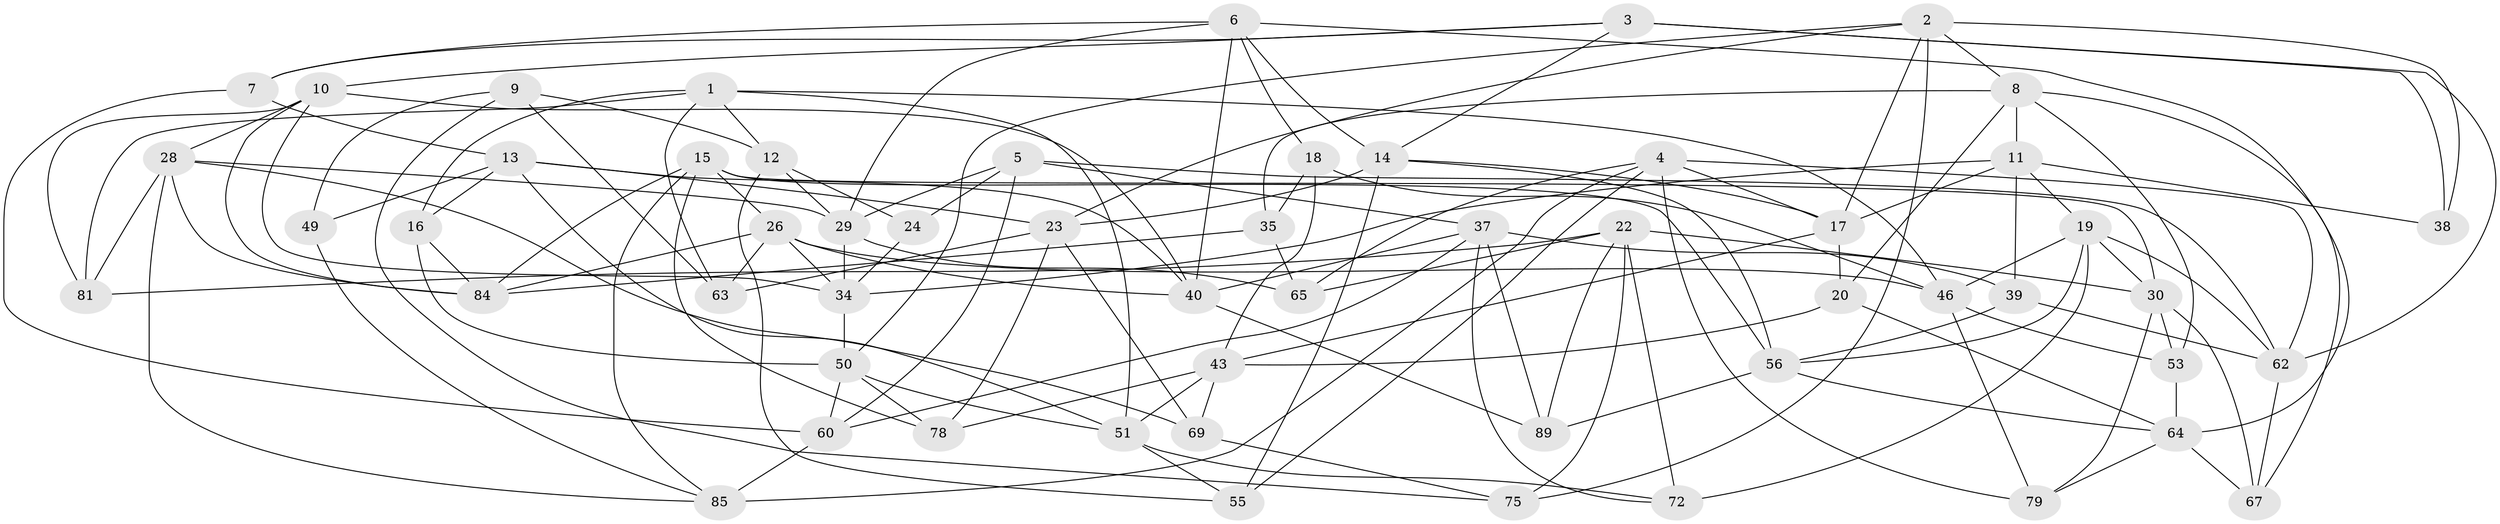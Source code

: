 // Generated by graph-tools (version 1.1) at 2025/52/02/27/25 19:52:28]
// undirected, 56 vertices, 142 edges
graph export_dot {
graph [start="1"]
  node [color=gray90,style=filled];
  1 [super="+90"];
  2 [super="+76"];
  3 [super="+41"];
  4 [super="+33"];
  5 [super="+27"];
  6 [super="+68"];
  7;
  8 [super="+71"];
  9 [super="+31"];
  10 [super="+54"];
  11 [super="+36"];
  12 [super="+21"];
  13 [super="+42"];
  14 [super="+47"];
  15 [super="+66"];
  16;
  17 [super="+77"];
  18;
  19 [super="+32"];
  20;
  22 [super="+61"];
  23 [super="+25"];
  24;
  26 [super="+44"];
  28 [super="+70"];
  29 [super="+59"];
  30 [super="+83"];
  34 [super="+88"];
  35;
  37 [super="+58"];
  38;
  39;
  40 [super="+48"];
  43 [super="+45"];
  46 [super="+57"];
  49;
  50 [super="+91"];
  51 [super="+52"];
  53;
  55;
  56 [super="+73"];
  60 [super="+74"];
  62 [super="+80"];
  63;
  64 [super="+82"];
  65;
  67;
  69;
  72;
  75;
  78;
  79;
  81;
  84 [super="+87"];
  85 [super="+86"];
  89;
  1 -- 46;
  1 -- 16;
  1 -- 81;
  1 -- 51;
  1 -- 63;
  1 -- 12;
  2 -- 38;
  2 -- 50;
  2 -- 23;
  2 -- 8;
  2 -- 17;
  2 -- 75;
  3 -- 10;
  3 -- 38 [weight=2];
  3 -- 62;
  3 -- 14;
  3 -- 7;
  4 -- 65;
  4 -- 55;
  4 -- 62;
  4 -- 79;
  4 -- 17;
  4 -- 85;
  5 -- 24 [weight=2];
  5 -- 62;
  5 -- 29;
  5 -- 60;
  5 -- 37;
  6 -- 29;
  6 -- 14;
  6 -- 40;
  6 -- 18;
  6 -- 7;
  6 -- 64;
  7 -- 13;
  7 -- 60;
  8 -- 67;
  8 -- 20;
  8 -- 11;
  8 -- 35;
  8 -- 53;
  9 -- 75;
  9 -- 12 [weight=2];
  9 -- 49 [weight=2];
  9 -- 63;
  10 -- 84;
  10 -- 40;
  10 -- 81;
  10 -- 34;
  10 -- 28;
  11 -- 17;
  11 -- 38;
  11 -- 19;
  11 -- 39;
  11 -- 34;
  12 -- 29;
  12 -- 24;
  12 -- 55;
  13 -- 40;
  13 -- 16;
  13 -- 49;
  13 -- 51;
  13 -- 23;
  14 -- 56;
  14 -- 17;
  14 -- 55;
  14 -- 23;
  15 -- 84;
  15 -- 30;
  15 -- 56;
  15 -- 26;
  15 -- 78;
  15 -- 85;
  16 -- 84;
  16 -- 50;
  17 -- 20;
  17 -- 43;
  18 -- 43;
  18 -- 35;
  18 -- 46;
  19 -- 62;
  19 -- 72;
  19 -- 30;
  19 -- 46;
  19 -- 56;
  20 -- 64;
  20 -- 43;
  22 -- 89;
  22 -- 75;
  22 -- 30;
  22 -- 72;
  22 -- 65;
  22 -- 81;
  23 -- 78;
  23 -- 69;
  23 -- 63;
  24 -- 34;
  26 -- 46;
  26 -- 84;
  26 -- 34;
  26 -- 63;
  26 -- 40;
  28 -- 81;
  28 -- 84;
  28 -- 69;
  28 -- 85;
  28 -- 29;
  29 -- 65;
  29 -- 34;
  30 -- 67;
  30 -- 79;
  30 -- 53;
  34 -- 50;
  35 -- 65;
  35 -- 84;
  37 -- 89;
  37 -- 40;
  37 -- 72;
  37 -- 60;
  37 -- 39;
  39 -- 62;
  39 -- 56;
  40 -- 89;
  43 -- 69;
  43 -- 51;
  43 -- 78;
  46 -- 53;
  46 -- 79;
  49 -- 85;
  50 -- 78;
  50 -- 51;
  50 -- 60;
  51 -- 72;
  51 -- 55;
  53 -- 64;
  56 -- 89;
  56 -- 64;
  60 -- 85 [weight=2];
  62 -- 67;
  64 -- 67;
  64 -- 79;
  69 -- 75;
}
